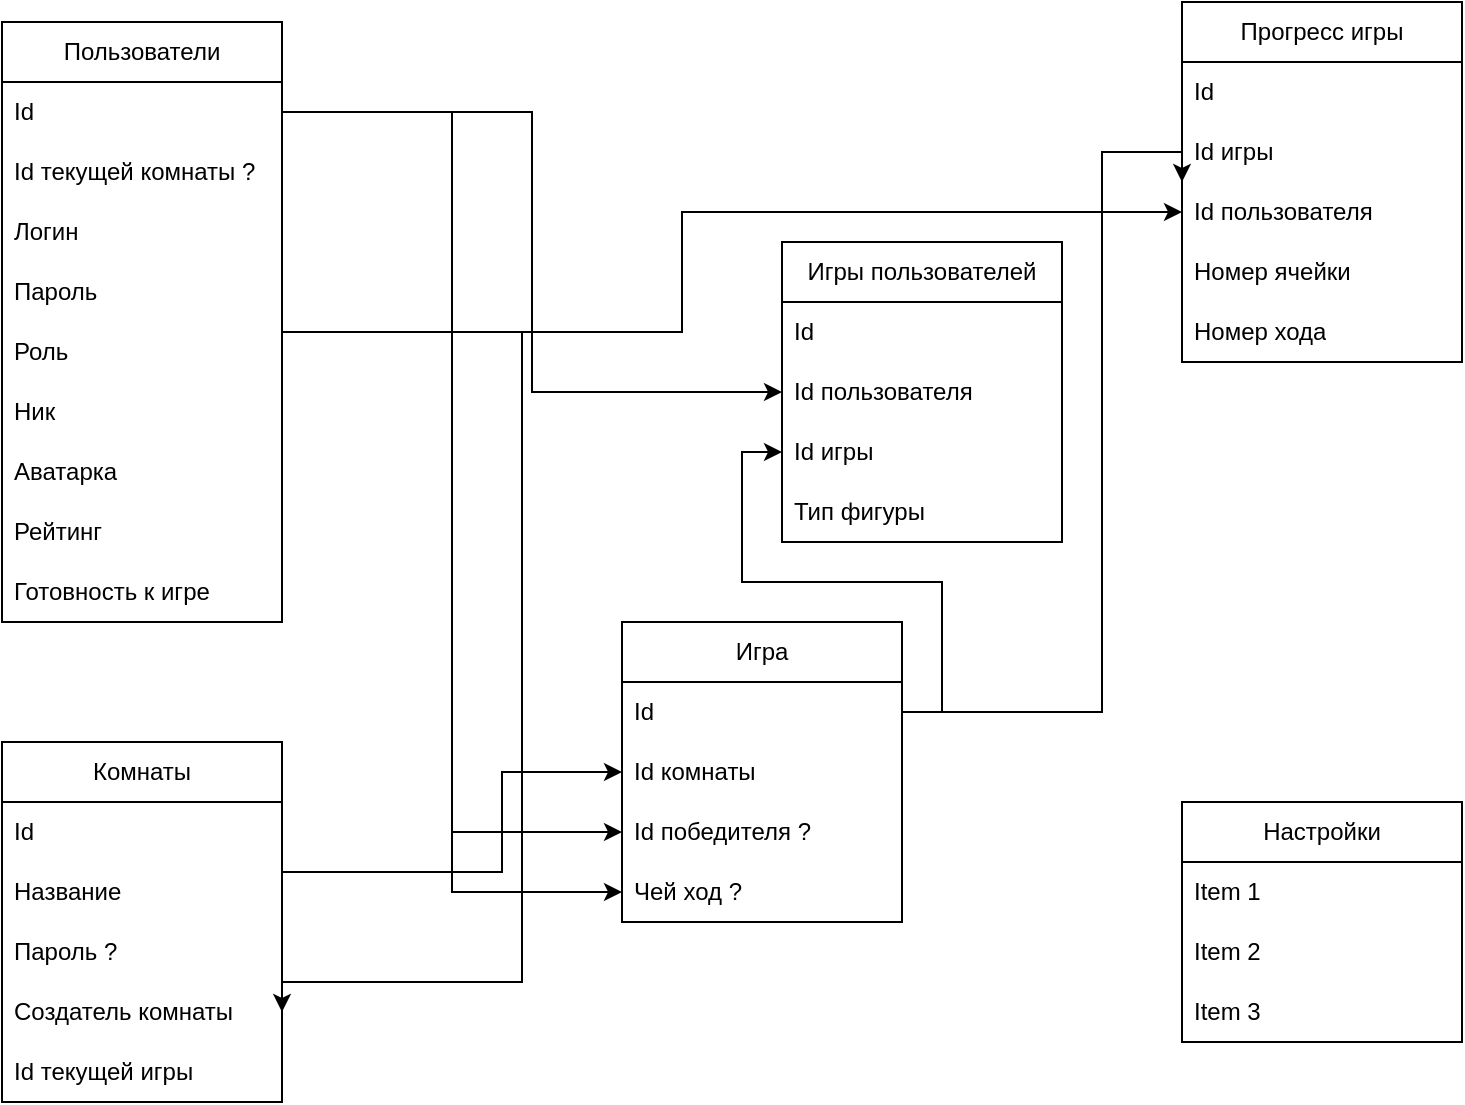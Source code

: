 <mxfile version="21.6.2" type="device">
  <diagram name="Страница 1" id="2HyB5bWjMKJTuaFdDU-k">
    <mxGraphModel dx="1285" dy="577" grid="1" gridSize="10" guides="1" tooltips="1" connect="1" arrows="1" fold="1" page="1" pageScale="1" pageWidth="827" pageHeight="1169" math="0" shadow="0">
      <root>
        <mxCell id="0" />
        <mxCell id="1" parent="0" />
        <mxCell id="Yr09q9JLZYFVFXo1cezQ-2" value="Пользователи" style="swimlane;fontStyle=0;childLayout=stackLayout;horizontal=1;startSize=30;horizontalStack=0;resizeParent=1;resizeParentMax=0;resizeLast=0;collapsible=1;marginBottom=0;whiteSpace=wrap;html=1;" parent="1" vertex="1">
          <mxGeometry x="50" y="50" width="140" height="300" as="geometry" />
        </mxCell>
        <mxCell id="Yr09q9JLZYFVFXo1cezQ-3" value="Id" style="text;strokeColor=none;fillColor=none;align=left;verticalAlign=middle;spacingLeft=4;spacingRight=4;overflow=hidden;points=[[0,0.5],[1,0.5]];portConstraint=eastwest;rotatable=0;whiteSpace=wrap;html=1;" parent="Yr09q9JLZYFVFXo1cezQ-2" vertex="1">
          <mxGeometry y="30" width="140" height="30" as="geometry" />
        </mxCell>
        <mxCell id="83xq-dsGgbjbV9ssaVWZ-3" value="Id текущей комнаты ?" style="text;strokeColor=none;fillColor=none;align=left;verticalAlign=middle;spacingLeft=4;spacingRight=4;overflow=hidden;points=[[0,0.5],[1,0.5]];portConstraint=eastwest;rotatable=0;whiteSpace=wrap;html=1;" parent="Yr09q9JLZYFVFXo1cezQ-2" vertex="1">
          <mxGeometry y="60" width="140" height="30" as="geometry" />
        </mxCell>
        <mxCell id="Yr09q9JLZYFVFXo1cezQ-4" value="Логин" style="text;strokeColor=none;fillColor=none;align=left;verticalAlign=middle;spacingLeft=4;spacingRight=4;overflow=hidden;points=[[0,0.5],[1,0.5]];portConstraint=eastwest;rotatable=0;whiteSpace=wrap;html=1;" parent="Yr09q9JLZYFVFXo1cezQ-2" vertex="1">
          <mxGeometry y="90" width="140" height="30" as="geometry" />
        </mxCell>
        <mxCell id="Yr09q9JLZYFVFXo1cezQ-5" value="Пароль" style="text;strokeColor=none;fillColor=none;align=left;verticalAlign=middle;spacingLeft=4;spacingRight=4;overflow=hidden;points=[[0,0.5],[1,0.5]];portConstraint=eastwest;rotatable=0;whiteSpace=wrap;html=1;" parent="Yr09q9JLZYFVFXo1cezQ-2" vertex="1">
          <mxGeometry y="120" width="140" height="30" as="geometry" />
        </mxCell>
        <mxCell id="Yr09q9JLZYFVFXo1cezQ-7" value="Роль" style="text;strokeColor=none;fillColor=none;align=left;verticalAlign=middle;spacingLeft=4;spacingRight=4;overflow=hidden;points=[[0,0.5],[1,0.5]];portConstraint=eastwest;rotatable=0;whiteSpace=wrap;html=1;" parent="Yr09q9JLZYFVFXo1cezQ-2" vertex="1">
          <mxGeometry y="150" width="140" height="30" as="geometry" />
        </mxCell>
        <mxCell id="Yr09q9JLZYFVFXo1cezQ-9" value="Ник" style="text;strokeColor=none;fillColor=none;align=left;verticalAlign=middle;spacingLeft=4;spacingRight=4;overflow=hidden;points=[[0,0.5],[1,0.5]];portConstraint=eastwest;rotatable=0;whiteSpace=wrap;html=1;" parent="Yr09q9JLZYFVFXo1cezQ-2" vertex="1">
          <mxGeometry y="180" width="140" height="30" as="geometry" />
        </mxCell>
        <mxCell id="Yr09q9JLZYFVFXo1cezQ-8" value="Аватарка" style="text;strokeColor=none;fillColor=none;align=left;verticalAlign=middle;spacingLeft=4;spacingRight=4;overflow=hidden;points=[[0,0.5],[1,0.5]];portConstraint=eastwest;rotatable=0;whiteSpace=wrap;html=1;" parent="Yr09q9JLZYFVFXo1cezQ-2" vertex="1">
          <mxGeometry y="210" width="140" height="30" as="geometry" />
        </mxCell>
        <mxCell id="83xq-dsGgbjbV9ssaVWZ-8" value="Рейтинг" style="text;strokeColor=none;fillColor=none;align=left;verticalAlign=middle;spacingLeft=4;spacingRight=4;overflow=hidden;points=[[0,0.5],[1,0.5]];portConstraint=eastwest;rotatable=0;whiteSpace=wrap;html=1;" parent="Yr09q9JLZYFVFXo1cezQ-2" vertex="1">
          <mxGeometry y="240" width="140" height="30" as="geometry" />
        </mxCell>
        <mxCell id="Yr09q9JLZYFVFXo1cezQ-10" value="Готовность к игре" style="text;strokeColor=none;fillColor=none;align=left;verticalAlign=middle;spacingLeft=4;spacingRight=4;overflow=hidden;points=[[0,0.5],[1,0.5]];portConstraint=eastwest;rotatable=0;whiteSpace=wrap;html=1;" parent="Yr09q9JLZYFVFXo1cezQ-2" vertex="1">
          <mxGeometry y="270" width="140" height="30" as="geometry" />
        </mxCell>
        <mxCell id="Yr09q9JLZYFVFXo1cezQ-12" value="Комнаты" style="swimlane;fontStyle=0;childLayout=stackLayout;horizontal=1;startSize=30;horizontalStack=0;resizeParent=1;resizeParentMax=0;resizeLast=0;collapsible=1;marginBottom=0;whiteSpace=wrap;html=1;" parent="1" vertex="1">
          <mxGeometry x="50" y="410" width="140" height="180" as="geometry" />
        </mxCell>
        <mxCell id="Yr09q9JLZYFVFXo1cezQ-13" value="Id" style="text;strokeColor=none;fillColor=none;align=left;verticalAlign=middle;spacingLeft=4;spacingRight=4;overflow=hidden;points=[[0,0.5],[1,0.5]];portConstraint=eastwest;rotatable=0;whiteSpace=wrap;html=1;" parent="Yr09q9JLZYFVFXo1cezQ-12" vertex="1">
          <mxGeometry y="30" width="140" height="30" as="geometry" />
        </mxCell>
        <mxCell id="Yr09q9JLZYFVFXo1cezQ-14" value="Название" style="text;strokeColor=none;fillColor=none;align=left;verticalAlign=middle;spacingLeft=4;spacingRight=4;overflow=hidden;points=[[0,0.5],[1,0.5]];portConstraint=eastwest;rotatable=0;whiteSpace=wrap;html=1;" parent="Yr09q9JLZYFVFXo1cezQ-12" vertex="1">
          <mxGeometry y="60" width="140" height="30" as="geometry" />
        </mxCell>
        <mxCell id="Yr09q9JLZYFVFXo1cezQ-15" value="Пароль ?" style="text;strokeColor=none;fillColor=none;align=left;verticalAlign=middle;spacingLeft=4;spacingRight=4;overflow=hidden;points=[[0,0.5],[1,0.5]];portConstraint=eastwest;rotatable=0;whiteSpace=wrap;html=1;" parent="Yr09q9JLZYFVFXo1cezQ-12" vertex="1">
          <mxGeometry y="90" width="140" height="30" as="geometry" />
        </mxCell>
        <mxCell id="83xq-dsGgbjbV9ssaVWZ-1" value="Создатель комнаты" style="text;strokeColor=none;fillColor=none;align=left;verticalAlign=middle;spacingLeft=4;spacingRight=4;overflow=hidden;points=[[0,0.5],[1,0.5]];portConstraint=eastwest;rotatable=0;whiteSpace=wrap;html=1;" parent="Yr09q9JLZYFVFXo1cezQ-12" vertex="1">
          <mxGeometry y="120" width="140" height="30" as="geometry" />
        </mxCell>
        <mxCell id="VmywhwcNYUhJlPumCHBj-1" value="Id текущей игры" style="text;strokeColor=none;fillColor=none;align=left;verticalAlign=middle;spacingLeft=4;spacingRight=4;overflow=hidden;points=[[0,0.5],[1,0.5]];portConstraint=eastwest;rotatable=0;whiteSpace=wrap;html=1;" vertex="1" parent="Yr09q9JLZYFVFXo1cezQ-12">
          <mxGeometry y="150" width="140" height="30" as="geometry" />
        </mxCell>
        <mxCell id="Yr09q9JLZYFVFXo1cezQ-16" value="Игра" style="swimlane;fontStyle=0;childLayout=stackLayout;horizontal=1;startSize=30;horizontalStack=0;resizeParent=1;resizeParentMax=0;resizeLast=0;collapsible=1;marginBottom=0;whiteSpace=wrap;html=1;" parent="1" vertex="1">
          <mxGeometry x="360" y="350" width="140" height="150" as="geometry" />
        </mxCell>
        <mxCell id="Yr09q9JLZYFVFXo1cezQ-17" value="Id" style="text;strokeColor=none;fillColor=none;align=left;verticalAlign=middle;spacingLeft=4;spacingRight=4;overflow=hidden;points=[[0,0.5],[1,0.5]];portConstraint=eastwest;rotatable=0;whiteSpace=wrap;html=1;" parent="Yr09q9JLZYFVFXo1cezQ-16" vertex="1">
          <mxGeometry y="30" width="140" height="30" as="geometry" />
        </mxCell>
        <mxCell id="Yr09q9JLZYFVFXo1cezQ-18" value="Id комнаты" style="text;strokeColor=none;fillColor=none;align=left;verticalAlign=middle;spacingLeft=4;spacingRight=4;overflow=hidden;points=[[0,0.5],[1,0.5]];portConstraint=eastwest;rotatable=0;whiteSpace=wrap;html=1;" parent="Yr09q9JLZYFVFXo1cezQ-16" vertex="1">
          <mxGeometry y="60" width="140" height="30" as="geometry" />
        </mxCell>
        <mxCell id="Yr09q9JLZYFVFXo1cezQ-19" value="Id победителя ?" style="text;strokeColor=none;fillColor=none;align=left;verticalAlign=middle;spacingLeft=4;spacingRight=4;overflow=hidden;points=[[0,0.5],[1,0.5]];portConstraint=eastwest;rotatable=0;whiteSpace=wrap;html=1;" parent="Yr09q9JLZYFVFXo1cezQ-16" vertex="1">
          <mxGeometry y="90" width="140" height="30" as="geometry" />
        </mxCell>
        <mxCell id="Yr09q9JLZYFVFXo1cezQ-20" value="Чей ход ?" style="text;strokeColor=none;fillColor=none;align=left;verticalAlign=middle;spacingLeft=4;spacingRight=4;overflow=hidden;points=[[0,0.5],[1,0.5]];portConstraint=eastwest;rotatable=0;whiteSpace=wrap;html=1;" parent="Yr09q9JLZYFVFXo1cezQ-16" vertex="1">
          <mxGeometry y="120" width="140" height="30" as="geometry" />
        </mxCell>
        <mxCell id="Yr09q9JLZYFVFXo1cezQ-22" value="Игры пользователей" style="swimlane;fontStyle=0;childLayout=stackLayout;horizontal=1;startSize=30;horizontalStack=0;resizeParent=1;resizeParentMax=0;resizeLast=0;collapsible=1;marginBottom=0;whiteSpace=wrap;html=1;" parent="1" vertex="1">
          <mxGeometry x="440" y="160" width="140" height="150" as="geometry" />
        </mxCell>
        <mxCell id="DETZDca7n7n87z2UQTRc-2" value="Id" style="text;strokeColor=none;fillColor=none;align=left;verticalAlign=middle;spacingLeft=4;spacingRight=4;overflow=hidden;points=[[0,0.5],[1,0.5]];portConstraint=eastwest;rotatable=0;whiteSpace=wrap;html=1;" parent="Yr09q9JLZYFVFXo1cezQ-22" vertex="1">
          <mxGeometry y="30" width="140" height="30" as="geometry" />
        </mxCell>
        <mxCell id="Yr09q9JLZYFVFXo1cezQ-23" value="Id пользователя" style="text;strokeColor=none;fillColor=none;align=left;verticalAlign=middle;spacingLeft=4;spacingRight=4;overflow=hidden;points=[[0,0.5],[1,0.5]];portConstraint=eastwest;rotatable=0;whiteSpace=wrap;html=1;" parent="Yr09q9JLZYFVFXo1cezQ-22" vertex="1">
          <mxGeometry y="60" width="140" height="30" as="geometry" />
        </mxCell>
        <mxCell id="Yr09q9JLZYFVFXo1cezQ-24" value="Id игры" style="text;strokeColor=none;fillColor=none;align=left;verticalAlign=middle;spacingLeft=4;spacingRight=4;overflow=hidden;points=[[0,0.5],[1,0.5]];portConstraint=eastwest;rotatable=0;whiteSpace=wrap;html=1;" parent="Yr09q9JLZYFVFXo1cezQ-22" vertex="1">
          <mxGeometry y="90" width="140" height="30" as="geometry" />
        </mxCell>
        <mxCell id="Yr09q9JLZYFVFXo1cezQ-25" value="Тип фигуры" style="text;strokeColor=none;fillColor=none;align=left;verticalAlign=middle;spacingLeft=4;spacingRight=4;overflow=hidden;points=[[0,0.5],[1,0.5]];portConstraint=eastwest;rotatable=0;whiteSpace=wrap;html=1;" parent="Yr09q9JLZYFVFXo1cezQ-22" vertex="1">
          <mxGeometry y="120" width="140" height="30" as="geometry" />
        </mxCell>
        <mxCell id="Yr09q9JLZYFVFXo1cezQ-27" style="edgeStyle=orthogonalEdgeStyle;rounded=0;orthogonalLoop=1;jettySize=auto;html=1;exitX=1;exitY=0.5;exitDx=0;exitDy=0;entryX=0;entryY=0.5;entryDx=0;entryDy=0;" parent="1" source="Yr09q9JLZYFVFXo1cezQ-3" target="Yr09q9JLZYFVFXo1cezQ-23" edge="1">
          <mxGeometry relative="1" as="geometry" />
        </mxCell>
        <mxCell id="Yr09q9JLZYFVFXo1cezQ-28" style="edgeStyle=orthogonalEdgeStyle;rounded=0;orthogonalLoop=1;jettySize=auto;html=1;exitX=1;exitY=0.5;exitDx=0;exitDy=0;entryX=0;entryY=0.5;entryDx=0;entryDy=0;" parent="1" source="Yr09q9JLZYFVFXo1cezQ-3" target="Yr09q9JLZYFVFXo1cezQ-19" edge="1">
          <mxGeometry relative="1" as="geometry" />
        </mxCell>
        <mxCell id="Yr09q9JLZYFVFXo1cezQ-29" style="edgeStyle=orthogonalEdgeStyle;rounded=0;orthogonalLoop=1;jettySize=auto;html=1;exitX=1;exitY=0.5;exitDx=0;exitDy=0;entryX=0;entryY=0.5;entryDx=0;entryDy=0;" parent="1" source="Yr09q9JLZYFVFXo1cezQ-3" target="Yr09q9JLZYFVFXo1cezQ-20" edge="1">
          <mxGeometry relative="1" as="geometry" />
        </mxCell>
        <mxCell id="Yr09q9JLZYFVFXo1cezQ-30" style="edgeStyle=orthogonalEdgeStyle;rounded=0;orthogonalLoop=1;jettySize=auto;html=1;exitX=1;exitY=0.5;exitDx=0;exitDy=0;entryX=0;entryY=0.5;entryDx=0;entryDy=0;" parent="1" source="Yr09q9JLZYFVFXo1cezQ-13" target="Yr09q9JLZYFVFXo1cezQ-18" edge="1">
          <mxGeometry relative="1" as="geometry">
            <Array as="points">
              <mxPoint x="300" y="475" />
              <mxPoint x="300" y="425" />
            </Array>
          </mxGeometry>
        </mxCell>
        <mxCell id="Yr09q9JLZYFVFXo1cezQ-31" style="edgeStyle=orthogonalEdgeStyle;rounded=0;orthogonalLoop=1;jettySize=auto;html=1;exitX=1;exitY=0.5;exitDx=0;exitDy=0;entryX=0;entryY=0.5;entryDx=0;entryDy=0;" parent="1" source="Yr09q9JLZYFVFXo1cezQ-17" target="Yr09q9JLZYFVFXo1cezQ-24" edge="1">
          <mxGeometry relative="1" as="geometry" />
        </mxCell>
        <mxCell id="Yr09q9JLZYFVFXo1cezQ-32" value="Прогресс игры" style="swimlane;fontStyle=0;childLayout=stackLayout;horizontal=1;startSize=30;horizontalStack=0;resizeParent=1;resizeParentMax=0;resizeLast=0;collapsible=1;marginBottom=0;whiteSpace=wrap;html=1;" parent="1" vertex="1">
          <mxGeometry x="640" y="40" width="140" height="180" as="geometry" />
        </mxCell>
        <mxCell id="Yr09q9JLZYFVFXo1cezQ-33" value="Id" style="text;strokeColor=none;fillColor=none;align=left;verticalAlign=middle;spacingLeft=4;spacingRight=4;overflow=hidden;points=[[0,0.5],[1,0.5]];portConstraint=eastwest;rotatable=0;whiteSpace=wrap;html=1;" parent="Yr09q9JLZYFVFXo1cezQ-32" vertex="1">
          <mxGeometry y="30" width="140" height="30" as="geometry" />
        </mxCell>
        <mxCell id="Yr09q9JLZYFVFXo1cezQ-34" value="Id игры" style="text;strokeColor=none;fillColor=none;align=left;verticalAlign=middle;spacingLeft=4;spacingRight=4;overflow=hidden;points=[[0,0.5],[1,0.5]];portConstraint=eastwest;rotatable=0;whiteSpace=wrap;html=1;" parent="Yr09q9JLZYFVFXo1cezQ-32" vertex="1">
          <mxGeometry y="60" width="140" height="30" as="geometry" />
        </mxCell>
        <mxCell id="Yr09q9JLZYFVFXo1cezQ-35" value="Id пользователя" style="text;strokeColor=none;fillColor=none;align=left;verticalAlign=middle;spacingLeft=4;spacingRight=4;overflow=hidden;points=[[0,0.5],[1,0.5]];portConstraint=eastwest;rotatable=0;whiteSpace=wrap;html=1;" parent="Yr09q9JLZYFVFXo1cezQ-32" vertex="1">
          <mxGeometry y="90" width="140" height="30" as="geometry" />
        </mxCell>
        <mxCell id="Yr09q9JLZYFVFXo1cezQ-36" value="Номер ячейки" style="text;strokeColor=none;fillColor=none;align=left;verticalAlign=middle;spacingLeft=4;spacingRight=4;overflow=hidden;points=[[0,0.5],[1,0.5]];portConstraint=eastwest;rotatable=0;whiteSpace=wrap;html=1;" parent="Yr09q9JLZYFVFXo1cezQ-32" vertex="1">
          <mxGeometry y="120" width="140" height="30" as="geometry" />
        </mxCell>
        <mxCell id="DETZDca7n7n87z2UQTRc-1" value="Номер хода" style="text;strokeColor=none;fillColor=none;align=left;verticalAlign=middle;spacingLeft=4;spacingRight=4;overflow=hidden;points=[[0,0.5],[1,0.5]];portConstraint=eastwest;rotatable=0;whiteSpace=wrap;html=1;" parent="Yr09q9JLZYFVFXo1cezQ-32" vertex="1">
          <mxGeometry y="150" width="140" height="30" as="geometry" />
        </mxCell>
        <mxCell id="Yr09q9JLZYFVFXo1cezQ-37" style="edgeStyle=orthogonalEdgeStyle;rounded=0;orthogonalLoop=1;jettySize=auto;html=1;exitX=1;exitY=0.5;exitDx=0;exitDy=0;entryX=0;entryY=0.5;entryDx=0;entryDy=0;" parent="1" source="Yr09q9JLZYFVFXo1cezQ-3" target="Yr09q9JLZYFVFXo1cezQ-35" edge="1">
          <mxGeometry relative="1" as="geometry">
            <Array as="points">
              <mxPoint x="390" y="205" />
              <mxPoint x="390" y="145" />
            </Array>
          </mxGeometry>
        </mxCell>
        <mxCell id="Yr09q9JLZYFVFXo1cezQ-38" style="edgeStyle=orthogonalEdgeStyle;rounded=0;orthogonalLoop=1;jettySize=auto;html=1;exitX=1;exitY=0.5;exitDx=0;exitDy=0;entryX=0;entryY=0.5;entryDx=0;entryDy=0;" parent="1" source="Yr09q9JLZYFVFXo1cezQ-17" target="Yr09q9JLZYFVFXo1cezQ-32" edge="1">
          <mxGeometry relative="1" as="geometry">
            <Array as="points">
              <mxPoint x="600" y="395" />
              <mxPoint x="600" y="115" />
            </Array>
          </mxGeometry>
        </mxCell>
        <mxCell id="Yr09q9JLZYFVFXo1cezQ-39" value="Настройки" style="swimlane;fontStyle=0;childLayout=stackLayout;horizontal=1;startSize=30;horizontalStack=0;resizeParent=1;resizeParentMax=0;resizeLast=0;collapsible=1;marginBottom=0;whiteSpace=wrap;html=1;" parent="1" vertex="1">
          <mxGeometry x="640" y="440" width="140" height="120" as="geometry" />
        </mxCell>
        <mxCell id="Yr09q9JLZYFVFXo1cezQ-40" value="Item 1" style="text;strokeColor=none;fillColor=none;align=left;verticalAlign=middle;spacingLeft=4;spacingRight=4;overflow=hidden;points=[[0,0.5],[1,0.5]];portConstraint=eastwest;rotatable=0;whiteSpace=wrap;html=1;" parent="Yr09q9JLZYFVFXo1cezQ-39" vertex="1">
          <mxGeometry y="30" width="140" height="30" as="geometry" />
        </mxCell>
        <mxCell id="Yr09q9JLZYFVFXo1cezQ-41" value="Item 2" style="text;strokeColor=none;fillColor=none;align=left;verticalAlign=middle;spacingLeft=4;spacingRight=4;overflow=hidden;points=[[0,0.5],[1,0.5]];portConstraint=eastwest;rotatable=0;whiteSpace=wrap;html=1;" parent="Yr09q9JLZYFVFXo1cezQ-39" vertex="1">
          <mxGeometry y="60" width="140" height="30" as="geometry" />
        </mxCell>
        <mxCell id="Yr09q9JLZYFVFXo1cezQ-42" value="Item 3" style="text;strokeColor=none;fillColor=none;align=left;verticalAlign=middle;spacingLeft=4;spacingRight=4;overflow=hidden;points=[[0,0.5],[1,0.5]];portConstraint=eastwest;rotatable=0;whiteSpace=wrap;html=1;" parent="Yr09q9JLZYFVFXo1cezQ-39" vertex="1">
          <mxGeometry y="90" width="140" height="30" as="geometry" />
        </mxCell>
        <mxCell id="83xq-dsGgbjbV9ssaVWZ-2" style="edgeStyle=orthogonalEdgeStyle;rounded=0;orthogonalLoop=1;jettySize=auto;html=1;exitX=1;exitY=0.5;exitDx=0;exitDy=0;entryX=1;entryY=0.5;entryDx=0;entryDy=0;" parent="1" source="Yr09q9JLZYFVFXo1cezQ-3" target="83xq-dsGgbjbV9ssaVWZ-1" edge="1">
          <mxGeometry relative="1" as="geometry">
            <Array as="points">
              <mxPoint x="190" y="205" />
              <mxPoint x="310" y="205" />
              <mxPoint x="310" y="530" />
              <mxPoint x="190" y="530" />
            </Array>
          </mxGeometry>
        </mxCell>
      </root>
    </mxGraphModel>
  </diagram>
</mxfile>
